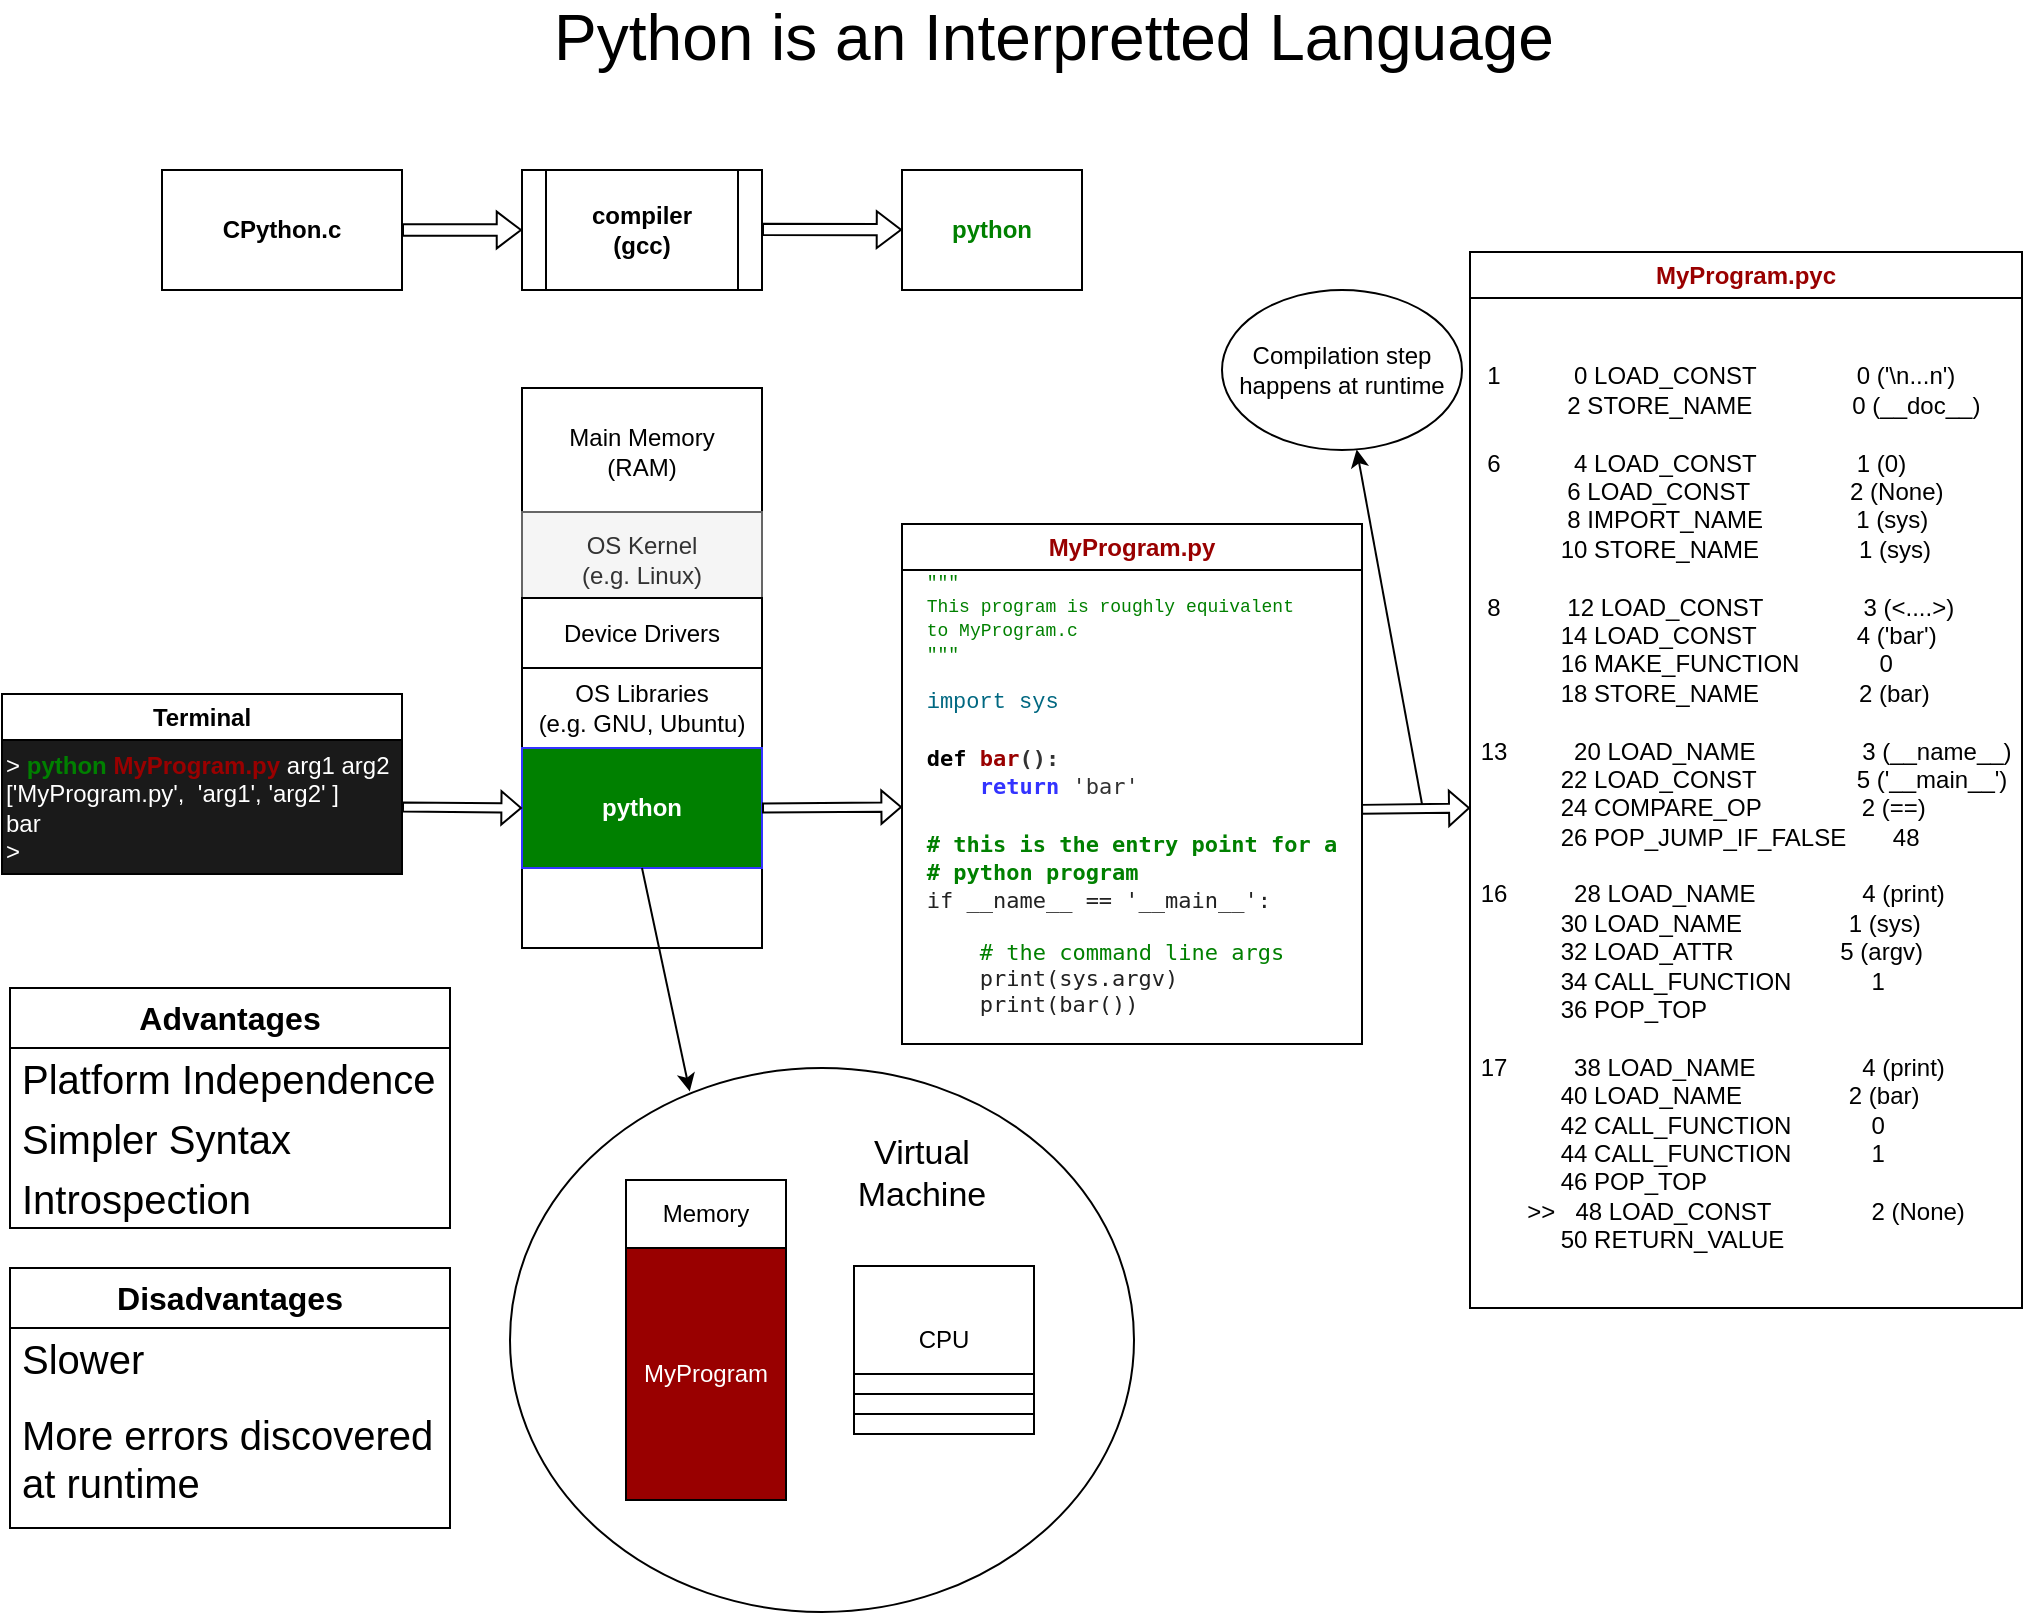 <mxfile version="21.6.8" type="device">
  <diagram id="Y6QhWPbkHoeEa-vTTTj3" name="Page-1">
    <mxGraphModel dx="1461" dy="893" grid="1" gridSize="10" guides="1" tooltips="1" connect="1" arrows="1" fold="1" page="1" pageScale="1" pageWidth="1100" pageHeight="850" background="none" math="0" shadow="0">
      <root>
        <mxCell id="0" />
        <mxCell id="1" parent="0" />
        <mxCell id="wRvB8EkBGP11LalY_vZD-1" value="&lt;b&gt;CPython.c&lt;/b&gt;" style="rounded=0;whiteSpace=wrap;html=1;" vertex="1" parent="1">
          <mxGeometry x="94" y="121" width="120" height="60" as="geometry" />
        </mxCell>
        <mxCell id="wRvB8EkBGP11LalY_vZD-2" value="&lt;font style=&quot;font-size: 32px;&quot;&gt;Python is an Interpretted Language&lt;/font&gt;" style="text;html=1;strokeColor=none;fillColor=none;align=center;verticalAlign=middle;whiteSpace=wrap;rounded=0;" vertex="1" parent="1">
          <mxGeometry x="120" y="40" width="840" height="30" as="geometry" />
        </mxCell>
        <mxCell id="wRvB8EkBGP11LalY_vZD-3" value="&lt;b&gt;compiler&lt;br&gt;(gcc)&lt;/b&gt;" style="shape=process;whiteSpace=wrap;html=1;backgroundOutline=1;" vertex="1" parent="1">
          <mxGeometry x="274" y="121" width="120" height="60" as="geometry" />
        </mxCell>
        <mxCell id="wRvB8EkBGP11LalY_vZD-4" value="" style="shape=flexArrow;endArrow=classic;html=1;rounded=0;width=5.676;endSize=3.711;endWidth=11.709;exitX=1;exitY=0.5;exitDx=0;exitDy=0;" edge="1" parent="1" source="wRvB8EkBGP11LalY_vZD-1">
          <mxGeometry width="50" height="50" relative="1" as="geometry">
            <mxPoint x="214" y="150.64" as="sourcePoint" />
            <mxPoint x="274" y="151" as="targetPoint" />
          </mxGeometry>
        </mxCell>
        <mxCell id="wRvB8EkBGP11LalY_vZD-5" value="" style="shape=flexArrow;endArrow=classic;html=1;rounded=0;width=5.676;endSize=3.711;endWidth=11.709;exitX=1;exitY=0.5;exitDx=0;exitDy=0;" edge="1" parent="1" target="wRvB8EkBGP11LalY_vZD-6">
          <mxGeometry width="50" height="50" relative="1" as="geometry">
            <mxPoint x="394" y="150.67" as="sourcePoint" />
            <mxPoint x="454" y="150.67" as="targetPoint" />
          </mxGeometry>
        </mxCell>
        <mxCell id="wRvB8EkBGP11LalY_vZD-6" value="&lt;b&gt;&lt;font color=&quot;#008000&quot;&gt;python&lt;/font&gt;&lt;/b&gt;" style="rounded=0;whiteSpace=wrap;html=1;" vertex="1" parent="1">
          <mxGeometry x="464" y="121" width="90" height="60" as="geometry" />
        </mxCell>
        <mxCell id="wRvB8EkBGP11LalY_vZD-8" value="&lt;font color=&quot;#990000&quot;&gt;MyProgram.py&lt;/font&gt;" style="swimlane;whiteSpace=wrap;html=1;" vertex="1" parent="1">
          <mxGeometry x="464" y="298" width="230" height="260" as="geometry" />
        </mxCell>
        <mxCell id="wRvB8EkBGP11LalY_vZD-9" value="&lt;div style=&quot;text-align: left;&quot;&gt;&lt;span style=&quot;box-sizing: inherit; font-size: 11px;&quot; class=&quot;hljs-function&quot;&gt;&lt;span style=&quot;box-sizing: inherit;&quot; class=&quot;hljs-keyword&quot;&gt;&lt;div style=&quot;border-color: var(--border-color); font-size: 9px;&quot;&gt;&lt;span style=&quot;color: green; font-family: SFMono-Regular, Consolas, &amp;quot;Liberation Mono&amp;quot;, Menlo, Courier, monospace; background-color: rgb(255, 255, 255);&quot;&gt;&quot;&quot;&quot;&lt;/span&gt;&lt;/div&gt;&lt;div style=&quot;border-color: var(--border-color); font-size: 9px;&quot;&gt;&lt;span style=&quot;color: green; font-family: SFMono-Regular, Consolas, &amp;quot;Liberation Mono&amp;quot;, Menlo, Courier, monospace; background-color: rgb(255, 255, 255);&quot;&gt;This program is roughly equivalent&lt;/span&gt;&lt;br&gt;&lt;/div&gt;&lt;div style=&quot;border-color: var(--border-color); font-size: 9px;&quot;&gt;&lt;span style=&quot;font-weight: bold; font-family: &amp;quot;Red Hat Mono&amp;quot;, monospace; border-color: var(--border-color); box-sizing: inherit; background-color: rgb(255, 255, 255);&quot; class=&quot;hljs-keyword&quot;&gt;&lt;span style=&quot;font-family: SFMono-Regular, Consolas, &amp;quot;Liberation Mono&amp;quot;, Menlo, Courier, monospace; font-weight: 400;&quot;&gt;&lt;font color=&quot;#008000&quot;&gt;to MyProgram.c&lt;/font&gt;&lt;/span&gt;&lt;/span&gt;&lt;/div&gt;&lt;div style=&quot;border-color: var(--border-color); font-size: 9px;&quot;&gt;&lt;span style=&quot;font-weight: bold; font-family: &amp;quot;Red Hat Mono&amp;quot;, monospace; border-color: var(--border-color); box-sizing: inherit; background-color: rgb(255, 255, 255);&quot; class=&quot;hljs-keyword&quot;&gt;&lt;span style=&quot;font-family: SFMono-Regular, Consolas, &amp;quot;Liberation Mono&amp;quot;, Menlo, Courier, monospace; font-weight: 400;&quot;&gt;&lt;font color=&quot;#008000&quot;&gt;&quot;&quot;&quot;&lt;/font&gt;&lt;/span&gt;&lt;/span&gt;&lt;/div&gt;&lt;div style=&quot;border-color: var(--border-color); font-size: 9px;&quot;&gt;&lt;br&gt;&lt;/div&gt;&lt;div style=&quot;border-color: var(--border-color);&quot;&gt;&lt;span style=&quot;font-family: SFMono-Regular, Consolas, &amp;quot;Liberation Mono&amp;quot;, Menlo, Courier, monospace; background-color: rgb(255, 255, 255);&quot;&gt;&lt;font style=&quot;font-size: 11px;&quot; color=&quot;#006881&quot;&gt;import sys&lt;/font&gt;&lt;/span&gt;&lt;/div&gt;&lt;div style=&quot;background-color: initial; font-weight: bold; font-family: &amp;quot;Red Hat Mono&amp;quot;, monospace; font-size: 11px;&quot;&gt;&lt;span style=&quot;border-color: var(--border-color); background-color: initial; box-sizing: inherit; color: rgb(34, 34, 34); font-family: &amp;quot;Red Hat Mono&amp;quot;, monospace; font-size: 11px;&quot; class=&quot;hljs-function&quot;&gt;&lt;span style=&quot;border-color: var(--border-color); box-sizing: inherit; color: rgb(51, 51, 51); font-weight: bold;&quot; class=&quot;hljs-keyword&quot;&gt;&lt;br&gt;&lt;/span&gt;&lt;/span&gt;&lt;/div&gt;&lt;/span&gt;&lt;/span&gt;&lt;/div&gt;&lt;div style=&quot;text-align: left;&quot;&gt;&lt;span style=&quot;background-color: initial; box-sizing: inherit; font-family: &amp;quot;Red Hat Mono&amp;quot;, monospace; font-size: 11px;&quot; class=&quot;hljs-function&quot;&gt;&lt;span style=&quot;box-sizing: inherit; font-weight: bold;&quot; class=&quot;hljs-keyword&quot;&gt;def&lt;/span&gt;&lt;span style=&quot;color: rgb(51, 51, 51); box-sizing: inherit; font-weight: bold;&quot; class=&quot;hljs-keyword&quot;&gt;&amp;nbsp;&lt;/span&gt;&lt;span style=&quot;box-sizing: inherit; font-weight: bold;&quot; class=&quot;hljs-keyword&quot;&gt;&lt;font color=&quot;#990000&quot;&gt;bar&lt;/font&gt;&lt;/span&gt;&lt;span style=&quot;color: rgb(51, 51, 51); box-sizing: inherit; font-weight: bold;&quot; class=&quot;hljs-keyword&quot;&gt;():&lt;/span&gt;&lt;/span&gt;&lt;/div&gt;&lt;div style=&quot;text-align: left;&quot;&gt;&lt;span style=&quot;background-color: initial; box-sizing: inherit; font-family: &amp;quot;Red Hat Mono&amp;quot;, monospace; font-size: 11px;&quot; class=&quot;hljs-function&quot;&gt;&lt;span style=&quot;box-sizing: inherit;&quot; class=&quot;hljs-keyword&quot;&gt;&amp;nbsp; &amp;nbsp;&amp;nbsp;&lt;b style=&quot;color: rgb(51, 51, 255);&quot;&gt;return&lt;/b&gt;&lt;/span&gt;&lt;span style=&quot;color: rgb(51, 51, 51); box-sizing: inherit;&quot; class=&quot;hljs-keyword&quot;&gt; &#39;bar&#39;&lt;/span&gt;&lt;/span&gt;&lt;/div&gt;&lt;div style=&quot;text-align: left;&quot;&gt;&lt;span style=&quot;background-color: initial; box-sizing: inherit; color: rgb(34, 34, 34); font-family: &amp;quot;Red Hat Mono&amp;quot;, monospace; font-size: 11px;&quot; class=&quot;hljs-function&quot;&gt;&lt;span style=&quot;box-sizing: inherit; color: rgb(51, 51, 51); font-weight: bold;&quot; class=&quot;hljs-keyword&quot;&gt;&lt;br&gt;&lt;/span&gt;&lt;/span&gt;&lt;/div&gt;&lt;div style=&quot;text-align: left;&quot;&gt;&lt;span style=&quot;background-color: initial; box-sizing: inherit; font-family: &amp;quot;Red Hat Mono&amp;quot;, monospace; font-size: 11px;&quot; class=&quot;hljs-function&quot;&gt;&lt;span style=&quot;box-sizing: inherit; font-weight: bold;&quot; class=&quot;hljs-keyword&quot;&gt;&lt;font color=&quot;#008000&quot;&gt;# this is the entry point for a&lt;/font&gt;&lt;/span&gt;&lt;/span&gt;&lt;/div&gt;&lt;div style=&quot;text-align: left;&quot;&gt;&lt;span style=&quot;background-color: initial; box-sizing: inherit; font-family: &amp;quot;Red Hat Mono&amp;quot;, monospace; font-size: 11px;&quot; class=&quot;hljs-function&quot;&gt;&lt;span style=&quot;box-sizing: inherit; font-weight: bold;&quot; class=&quot;hljs-keyword&quot;&gt;&lt;font color=&quot;#008000&quot;&gt;# python program&lt;/font&gt;&lt;/span&gt;&lt;/span&gt;&lt;/div&gt;&lt;span style=&quot;font-family: &amp;quot;Red Hat Mono&amp;quot;, monospace; font-style: normal; font-variant-ligatures: normal; font-variant-caps: normal; letter-spacing: normal; orphans: 2; text-indent: 0px; text-transform: none; widows: 2; word-spacing: 0px; -webkit-text-stroke-width: 0px; background-color: rgb(248, 248, 248); text-decoration-thickness: initial; text-decoration-style: initial; text-decoration-color: initial; float: none; font-size: 11px; display: inline !important;&quot;&gt;&lt;div style=&quot;font-weight: 400; color: rgb(34, 34, 34); text-align: left;&quot;&gt;if __name__ == &#39;__main__&#39;:&lt;/div&gt;&lt;div style=&quot;font-weight: 400; color: rgb(34, 34, 34); text-align: left;&quot;&gt;&lt;br&gt;&lt;/div&gt;&lt;div style=&quot;font-weight: 400; text-align: left;&quot;&gt;&lt;span style=&quot;color: rgb(34, 34, 34);&quot;&gt;&amp;nbsp; &amp;nbsp; &lt;/span&gt;&lt;font color=&quot;#008000&quot;&gt;# the command line args&lt;/font&gt;&lt;br&gt;&lt;/div&gt;&lt;div style=&quot;font-weight: 400; color: rgb(34, 34, 34); text-align: left;&quot;&gt;&amp;nbsp; &amp;nbsp; print(sys.argv)&lt;/div&gt;&lt;div style=&quot;font-weight: 400; color: rgb(34, 34, 34); text-align: left;&quot;&gt;&amp;nbsp; &amp;nbsp; print(bar())&lt;/div&gt;&lt;div style=&quot;font-weight: 400; color: rgb(34, 34, 34); text-align: left;&quot;&gt;&lt;br&gt;&lt;/div&gt;&lt;/span&gt;" style="rounded=0;whiteSpace=wrap;html=1;" vertex="1" parent="wRvB8EkBGP11LalY_vZD-8">
          <mxGeometry y="23" width="230" height="237" as="geometry" />
        </mxCell>
        <mxCell id="wRvB8EkBGP11LalY_vZD-10" value="Terminal" style="swimlane;whiteSpace=wrap;html=1;" vertex="1" parent="1">
          <mxGeometry x="14" y="383" width="200" height="90" as="geometry" />
        </mxCell>
        <mxCell id="wRvB8EkBGP11LalY_vZD-13" value="&lt;font style=&quot;&quot; color=&quot;#ffffff&quot;&gt;&amp;gt;&lt;/font&gt; &lt;b&gt;&lt;font color=&quot;#008000&quot;&gt;python&lt;/font&gt;&lt;/b&gt; &lt;b&gt;&lt;font color=&quot;#990000&quot;&gt;MyProgram.py&lt;/font&gt;&lt;font color=&quot;#ffffff&quot;&gt; &lt;/font&gt;&lt;/b&gt;&lt;font color=&quot;#ffffff&quot;&gt;arg1 arg2&lt;/font&gt;&lt;br&gt;&lt;font color=&quot;#ffffff&quot;&gt;[&#39;MyProgram.py&#39;,&amp;nbsp; &#39;arg1&#39;, &#39;arg2&#39; ]&lt;br&gt;bar&lt;br&gt;&amp;gt;&lt;/font&gt;" style="text;html=1;strokeColor=default;fillColor=#1A1A1A;align=left;verticalAlign=middle;whiteSpace=wrap;rounded=0;" vertex="1" parent="wRvB8EkBGP11LalY_vZD-10">
          <mxGeometry y="23" width="200" height="67" as="geometry" />
        </mxCell>
        <mxCell id="wRvB8EkBGP11LalY_vZD-14" value="" style="rounded=0;whiteSpace=wrap;html=1;" vertex="1" parent="1">
          <mxGeometry x="274" y="230" width="120" height="280" as="geometry" />
        </mxCell>
        <mxCell id="wRvB8EkBGP11LalY_vZD-15" value="Main Memory (RAM)" style="rounded=0;whiteSpace=wrap;html=1;strokeColor=none;" vertex="1" parent="1">
          <mxGeometry x="284" y="232" width="100" height="60" as="geometry" />
        </mxCell>
        <mxCell id="wRvB8EkBGP11LalY_vZD-16" value="OS Kernel&lt;br&gt;(e.g. Linux)" style="rounded=0;whiteSpace=wrap;html=1;fillColor=#f5f5f5;fontColor=#333333;strokeColor=#666666;" vertex="1" parent="1">
          <mxGeometry x="274" y="292" width="120" height="48" as="geometry" />
        </mxCell>
        <mxCell id="wRvB8EkBGP11LalY_vZD-17" value="OS Libraries&lt;br&gt;(e.g. GNU, Ubuntu)" style="rounded=0;whiteSpace=wrap;html=1;" vertex="1" parent="1">
          <mxGeometry x="274" y="370" width="120" height="40" as="geometry" />
        </mxCell>
        <mxCell id="wRvB8EkBGP11LalY_vZD-20" value="&lt;b&gt;&lt;font color=&quot;#ffffff&quot;&gt;python&lt;br&gt;&lt;/font&gt;&lt;/b&gt;" style="rounded=0;whiteSpace=wrap;html=1;fillColor=#008000;strokeColor=#3333FF;" vertex="1" parent="1">
          <mxGeometry x="274" y="410" width="120" height="60" as="geometry" />
        </mxCell>
        <mxCell id="wRvB8EkBGP11LalY_vZD-23" value="Device Drivers" style="rounded=0;whiteSpace=wrap;html=1;" vertex="1" parent="1">
          <mxGeometry x="274" y="335" width="120" height="35" as="geometry" />
        </mxCell>
        <mxCell id="wRvB8EkBGP11LalY_vZD-25" value="" style="shape=flexArrow;endArrow=classic;html=1;rounded=0;entryX=0;entryY=0.5;entryDx=0;entryDy=0;width=4.615;endSize=2.934;endWidth=11.074;exitX=1;exitY=0.5;exitDx=0;exitDy=0;" edge="1" parent="1" source="wRvB8EkBGP11LalY_vZD-20" target="wRvB8EkBGP11LalY_vZD-9">
          <mxGeometry width="50" height="50" relative="1" as="geometry">
            <mxPoint x="384" y="470" as="sourcePoint" />
            <mxPoint x="394" y="450" as="targetPoint" />
          </mxGeometry>
        </mxCell>
        <mxCell id="wRvB8EkBGP11LalY_vZD-26" value="" style="shape=flexArrow;endArrow=classic;html=1;rounded=0;entryX=0;entryY=0.5;entryDx=0;entryDy=0;exitX=1;exitY=0.5;exitDx=0;exitDy=0;width=4.615;endSize=2.934;endWidth=11.074;" edge="1" parent="1" source="wRvB8EkBGP11LalY_vZD-13" target="wRvB8EkBGP11LalY_vZD-20">
          <mxGeometry width="50" height="50" relative="1" as="geometry">
            <mxPoint x="394" y="480" as="sourcePoint" />
            <mxPoint x="484" y="295" as="targetPoint" />
          </mxGeometry>
        </mxCell>
        <mxCell id="wRvB8EkBGP11LalY_vZD-29" value="&lt;div&gt;&amp;nbsp; 1&amp;nbsp; &amp;nbsp; &amp;nbsp; &amp;nbsp; &amp;nbsp; &amp;nbsp;0 LOAD_CONST&amp;nbsp; &amp;nbsp; &amp;nbsp; &amp;nbsp; &amp;nbsp; &amp;nbsp; &amp;nbsp; &amp;nbsp;0 (&#39;\n...n&#39;)&lt;/div&gt;&lt;div&gt;&amp;nbsp; &amp;nbsp; &amp;nbsp; &amp;nbsp; &amp;nbsp; &amp;nbsp; &amp;nbsp; 2 STORE_NAME&amp;nbsp; &amp;nbsp; &amp;nbsp; &amp;nbsp; &amp;nbsp; &amp;nbsp; &amp;nbsp; &amp;nbsp;0 (__doc__)&lt;/div&gt;&lt;div&gt;&lt;br&gt;&lt;/div&gt;&lt;div&gt;&amp;nbsp; 6&amp;nbsp; &amp;nbsp; &amp;nbsp; &amp;nbsp; &amp;nbsp; &amp;nbsp;4 LOAD_CONST&amp;nbsp; &amp;nbsp; &amp;nbsp; &amp;nbsp; &amp;nbsp; &amp;nbsp; &amp;nbsp; &amp;nbsp;1 (0)&lt;/div&gt;&lt;div&gt;&amp;nbsp; &amp;nbsp; &amp;nbsp; &amp;nbsp; &amp;nbsp; &amp;nbsp; &amp;nbsp; 6 LOAD_CONST&amp;nbsp; &amp;nbsp; &amp;nbsp; &amp;nbsp; &amp;nbsp; &amp;nbsp; &amp;nbsp; &amp;nbsp;2 (None)&lt;/div&gt;&lt;div&gt;&amp;nbsp; &amp;nbsp; &amp;nbsp; &amp;nbsp; &amp;nbsp; &amp;nbsp; &amp;nbsp; 8 IMPORT_NAME&amp;nbsp; &amp;nbsp; &amp;nbsp; &amp;nbsp; &amp;nbsp; &amp;nbsp; &amp;nbsp; 1 (sys)&lt;/div&gt;&lt;div&gt;&amp;nbsp; &amp;nbsp; &amp;nbsp; &amp;nbsp; &amp;nbsp; &amp;nbsp; &amp;nbsp;10 STORE_NAME&amp;nbsp; &amp;nbsp; &amp;nbsp; &amp;nbsp; &amp;nbsp; &amp;nbsp; &amp;nbsp; &amp;nbsp;1 (sys)&lt;/div&gt;&lt;div&gt;&lt;br&gt;&lt;/div&gt;&lt;div&gt;&amp;nbsp; 8&amp;nbsp; &amp;nbsp; &amp;nbsp; &amp;nbsp; &amp;nbsp; 12 LOAD_CONST&amp;nbsp; &amp;nbsp; &amp;nbsp; &amp;nbsp; &amp;nbsp; &amp;nbsp; &amp;nbsp; &amp;nbsp;3 (&amp;lt;....&amp;gt;)&lt;/div&gt;&lt;div&gt;&amp;nbsp; &amp;nbsp; &amp;nbsp; &amp;nbsp; &amp;nbsp; &amp;nbsp; &amp;nbsp;14 LOAD_CONST&amp;nbsp; &amp;nbsp; &amp;nbsp; &amp;nbsp; &amp;nbsp; &amp;nbsp; &amp;nbsp; &amp;nbsp;4 (&#39;bar&#39;)&lt;/div&gt;&lt;div&gt;&amp;nbsp; &amp;nbsp; &amp;nbsp; &amp;nbsp; &amp;nbsp; &amp;nbsp; &amp;nbsp;16 MAKE_FUNCTION&amp;nbsp; &amp;nbsp; &amp;nbsp; &amp;nbsp; &amp;nbsp; &amp;nbsp; 0&lt;/div&gt;&lt;div&gt;&amp;nbsp; &amp;nbsp; &amp;nbsp; &amp;nbsp; &amp;nbsp; &amp;nbsp; &amp;nbsp;18 STORE_NAME&amp;nbsp; &amp;nbsp; &amp;nbsp; &amp;nbsp; &amp;nbsp; &amp;nbsp; &amp;nbsp; &amp;nbsp;2 (bar)&lt;/div&gt;&lt;div&gt;&lt;br&gt;&lt;/div&gt;&lt;div&gt;&amp;nbsp;13&amp;nbsp; &amp;nbsp; &amp;nbsp; &amp;nbsp; &amp;nbsp; 20 LOAD_NAME&amp;nbsp; &amp;nbsp; &amp;nbsp; &amp;nbsp; &amp;nbsp; &amp;nbsp; &amp;nbsp; &amp;nbsp; 3 (__name__)&lt;/div&gt;&lt;div&gt;&amp;nbsp; &amp;nbsp; &amp;nbsp; &amp;nbsp; &amp;nbsp; &amp;nbsp; &amp;nbsp;22 LOAD_CONST&amp;nbsp; &amp;nbsp; &amp;nbsp; &amp;nbsp; &amp;nbsp; &amp;nbsp; &amp;nbsp; &amp;nbsp;5 (&#39;__main__&#39;)&lt;/div&gt;&lt;div&gt;&amp;nbsp; &amp;nbsp; &amp;nbsp; &amp;nbsp; &amp;nbsp; &amp;nbsp; &amp;nbsp;24 COMPARE_OP&amp;nbsp; &amp;nbsp; &amp;nbsp; &amp;nbsp; &amp;nbsp; &amp;nbsp; &amp;nbsp; &amp;nbsp;2 (==)&lt;/div&gt;&lt;div&gt;&amp;nbsp; &amp;nbsp; &amp;nbsp; &amp;nbsp; &amp;nbsp; &amp;nbsp; &amp;nbsp;26 POP_JUMP_IF_FALSE&amp;nbsp; &amp;nbsp; &amp;nbsp; &amp;nbsp;48&lt;/div&gt;&lt;div&gt;&lt;br&gt;&lt;/div&gt;&lt;div&gt;&amp;nbsp;16&amp;nbsp; &amp;nbsp; &amp;nbsp; &amp;nbsp; &amp;nbsp; 28 LOAD_NAME&amp;nbsp; &amp;nbsp; &amp;nbsp; &amp;nbsp; &amp;nbsp; &amp;nbsp; &amp;nbsp; &amp;nbsp; 4 (print)&lt;/div&gt;&lt;div&gt;&amp;nbsp; &amp;nbsp; &amp;nbsp; &amp;nbsp; &amp;nbsp; &amp;nbsp; &amp;nbsp;30 LOAD_NAME&amp;nbsp; &amp;nbsp; &amp;nbsp; &amp;nbsp; &amp;nbsp; &amp;nbsp; &amp;nbsp; &amp;nbsp; 1 (sys)&lt;/div&gt;&lt;div&gt;&amp;nbsp; &amp;nbsp; &amp;nbsp; &amp;nbsp; &amp;nbsp; &amp;nbsp; &amp;nbsp;32 LOAD_ATTR&amp;nbsp; &amp;nbsp; &amp;nbsp; &amp;nbsp; &amp;nbsp; &amp;nbsp; &amp;nbsp; &amp;nbsp; 5 (argv)&lt;/div&gt;&lt;div&gt;&amp;nbsp; &amp;nbsp; &amp;nbsp; &amp;nbsp; &amp;nbsp; &amp;nbsp; &amp;nbsp;34 CALL_FUNCTION&amp;nbsp; &amp;nbsp; &amp;nbsp; &amp;nbsp; &amp;nbsp; &amp;nbsp; 1&lt;/div&gt;&lt;div&gt;&amp;nbsp; &amp;nbsp; &amp;nbsp; &amp;nbsp; &amp;nbsp; &amp;nbsp; &amp;nbsp;36 POP_TOP&lt;/div&gt;&lt;div&gt;&lt;br&gt;&lt;/div&gt;&lt;div&gt;&amp;nbsp;17&amp;nbsp; &amp;nbsp; &amp;nbsp; &amp;nbsp; &amp;nbsp; 38 LOAD_NAME&amp;nbsp; &amp;nbsp; &amp;nbsp; &amp;nbsp; &amp;nbsp; &amp;nbsp; &amp;nbsp; &amp;nbsp; 4 (print)&lt;/div&gt;&lt;div&gt;&amp;nbsp; &amp;nbsp; &amp;nbsp; &amp;nbsp; &amp;nbsp; &amp;nbsp; &amp;nbsp;40 LOAD_NAME&amp;nbsp; &amp;nbsp; &amp;nbsp; &amp;nbsp; &amp;nbsp; &amp;nbsp; &amp;nbsp; &amp;nbsp; 2 (bar)&lt;/div&gt;&lt;div&gt;&amp;nbsp; &amp;nbsp; &amp;nbsp; &amp;nbsp; &amp;nbsp; &amp;nbsp; &amp;nbsp;42 CALL_FUNCTION&amp;nbsp; &amp;nbsp; &amp;nbsp; &amp;nbsp; &amp;nbsp; &amp;nbsp; 0&lt;/div&gt;&lt;div&gt;&amp;nbsp; &amp;nbsp; &amp;nbsp; &amp;nbsp; &amp;nbsp; &amp;nbsp; &amp;nbsp;44 CALL_FUNCTION&amp;nbsp; &amp;nbsp; &amp;nbsp; &amp;nbsp; &amp;nbsp; &amp;nbsp; 1&lt;/div&gt;&lt;div&gt;&amp;nbsp; &amp;nbsp; &amp;nbsp; &amp;nbsp; &amp;nbsp; &amp;nbsp; &amp;nbsp;46 POP_TOP&lt;/div&gt;&lt;div&gt;&amp;nbsp; &amp;nbsp; &amp;nbsp; &amp;nbsp; &amp;gt;&amp;gt;&amp;nbsp; &amp;nbsp;48 LOAD_CONST&amp;nbsp; &amp;nbsp; &amp;nbsp; &amp;nbsp; &amp;nbsp; &amp;nbsp; &amp;nbsp; &amp;nbsp;2 (None)&lt;/div&gt;&lt;div&gt;&amp;nbsp; &amp;nbsp; &amp;nbsp; &amp;nbsp; &amp;nbsp; &amp;nbsp; &amp;nbsp;50 RETURN_VALUE&lt;/div&gt;" style="text;html=1;strokeColor=none;fillColor=default;align=left;verticalAlign=middle;whiteSpace=wrap;rounded=0;" vertex="1" parent="1">
          <mxGeometry x="748" y="180" width="275" height="520" as="geometry" />
        </mxCell>
        <mxCell id="wRvB8EkBGP11LalY_vZD-30" value="" style="shape=flexArrow;endArrow=classic;html=1;rounded=0;entryX=0;entryY=0.5;entryDx=0;entryDy=0;exitX=0.998;exitY=0.505;exitDx=0;exitDy=0;exitPerimeter=0;width=4.483;endSize=2.993;endWidth=12.158;" edge="1" parent="1" source="wRvB8EkBGP11LalY_vZD-9" target="wRvB8EkBGP11LalY_vZD-29">
          <mxGeometry width="50" height="50" relative="1" as="geometry">
            <mxPoint x="690" y="427" as="sourcePoint" />
            <mxPoint x="630" y="380" as="targetPoint" />
          </mxGeometry>
        </mxCell>
        <mxCell id="wRvB8EkBGP11LalY_vZD-31" value="&lt;font color=&quot;#990000&quot;&gt;MyProgram.pyc&lt;/font&gt;" style="swimlane;whiteSpace=wrap;html=1;" vertex="1" parent="1">
          <mxGeometry x="748" y="162" width="276" height="528" as="geometry" />
        </mxCell>
        <mxCell id="wRvB8EkBGP11LalY_vZD-33" value="&lt;b&gt;&lt;font style=&quot;font-size: 16px;&quot;&gt;Advantages&lt;/font&gt;&lt;/b&gt;" style="swimlane;fontStyle=0;childLayout=stackLayout;horizontal=1;startSize=30;horizontalStack=0;resizeParent=1;resizeParentMax=0;resizeLast=0;collapsible=1;marginBottom=0;whiteSpace=wrap;html=1;" vertex="1" parent="1">
          <mxGeometry x="18" y="530" width="220" height="120" as="geometry" />
        </mxCell>
        <mxCell id="wRvB8EkBGP11LalY_vZD-34" value="&lt;font style=&quot;font-size: 20px;&quot;&gt;Platform Independence&lt;/font&gt;" style="text;strokeColor=none;fillColor=none;align=left;verticalAlign=middle;spacingLeft=4;spacingRight=4;overflow=hidden;points=[[0,0.5],[1,0.5]];portConstraint=eastwest;rotatable=0;whiteSpace=wrap;html=1;" vertex="1" parent="wRvB8EkBGP11LalY_vZD-33">
          <mxGeometry y="30" width="220" height="30" as="geometry" />
        </mxCell>
        <mxCell id="wRvB8EkBGP11LalY_vZD-35" value="&lt;font style=&quot;font-size: 20px;&quot;&gt;Simpler Syntax&lt;/font&gt;" style="text;strokeColor=none;fillColor=none;align=left;verticalAlign=middle;spacingLeft=4;spacingRight=4;overflow=hidden;points=[[0,0.5],[1,0.5]];portConstraint=eastwest;rotatable=0;whiteSpace=wrap;html=1;" vertex="1" parent="wRvB8EkBGP11LalY_vZD-33">
          <mxGeometry y="60" width="220" height="30" as="geometry" />
        </mxCell>
        <mxCell id="wRvB8EkBGP11LalY_vZD-36" value="&lt;font style=&quot;font-size: 20px;&quot;&gt;Introspection&lt;/font&gt;" style="text;strokeColor=none;fillColor=none;align=left;verticalAlign=middle;spacingLeft=4;spacingRight=4;overflow=hidden;points=[[0,0.5],[1,0.5]];portConstraint=eastwest;rotatable=0;whiteSpace=wrap;html=1;" vertex="1" parent="wRvB8EkBGP11LalY_vZD-33">
          <mxGeometry y="90" width="220" height="30" as="geometry" />
        </mxCell>
        <mxCell id="wRvB8EkBGP11LalY_vZD-37" value="" style="ellipse;whiteSpace=wrap;html=1;" vertex="1" parent="1">
          <mxGeometry x="268" y="570" width="312" height="272" as="geometry" />
        </mxCell>
        <mxCell id="wRvB8EkBGP11LalY_vZD-38" value="" style="endArrow=classic;html=1;rounded=0;entryX=0.288;entryY=0.043;entryDx=0;entryDy=0;exitX=0.5;exitY=1;exitDx=0;exitDy=0;entryPerimeter=0;" edge="1" parent="1" source="wRvB8EkBGP11LalY_vZD-20" target="wRvB8EkBGP11LalY_vZD-37">
          <mxGeometry width="50" height="50" relative="1" as="geometry">
            <mxPoint x="580" y="540" as="sourcePoint" />
            <mxPoint x="630" y="490" as="targetPoint" />
          </mxGeometry>
        </mxCell>
        <mxCell id="wRvB8EkBGP11LalY_vZD-39" value="&lt;b&gt;&lt;font style=&quot;font-size: 16px;&quot;&gt;Disadvantages&lt;/font&gt;&lt;/b&gt;" style="swimlane;fontStyle=0;childLayout=stackLayout;horizontal=1;startSize=30;horizontalStack=0;resizeParent=1;resizeParentMax=0;resizeLast=0;collapsible=1;marginBottom=0;whiteSpace=wrap;html=1;" vertex="1" parent="1">
          <mxGeometry x="18" y="670" width="220" height="130" as="geometry" />
        </mxCell>
        <mxCell id="wRvB8EkBGP11LalY_vZD-40" value="&lt;font style=&quot;font-size: 20px;&quot;&gt;Slower&lt;/font&gt;" style="text;strokeColor=none;fillColor=none;align=left;verticalAlign=middle;spacingLeft=4;spacingRight=4;overflow=hidden;points=[[0,0.5],[1,0.5]];portConstraint=eastwest;rotatable=0;whiteSpace=wrap;html=1;" vertex="1" parent="wRvB8EkBGP11LalY_vZD-39">
          <mxGeometry y="30" width="220" height="30" as="geometry" />
        </mxCell>
        <mxCell id="wRvB8EkBGP11LalY_vZD-41" value="&lt;font style=&quot;font-size: 20px;&quot;&gt;More errors discovered at runtime&lt;/font&gt;" style="text;strokeColor=none;fillColor=none;align=left;verticalAlign=middle;spacingLeft=4;spacingRight=4;overflow=hidden;points=[[0,0.5],[1,0.5]];portConstraint=eastwest;rotatable=0;whiteSpace=wrap;html=1;" vertex="1" parent="wRvB8EkBGP11LalY_vZD-39">
          <mxGeometry y="60" width="220" height="70" as="geometry" />
        </mxCell>
        <mxCell id="wRvB8EkBGP11LalY_vZD-43" value="" style="endArrow=classic;html=1;rounded=0;" edge="1" parent="1" target="wRvB8EkBGP11LalY_vZD-44">
          <mxGeometry width="50" height="50" relative="1" as="geometry">
            <mxPoint x="724" y="438" as="sourcePoint" />
            <mxPoint x="700" y="220" as="targetPoint" />
          </mxGeometry>
        </mxCell>
        <mxCell id="wRvB8EkBGP11LalY_vZD-44" value="Compilation step happens at runtime" style="ellipse;whiteSpace=wrap;html=1;" vertex="1" parent="1">
          <mxGeometry x="624" y="181" width="120" height="80" as="geometry" />
        </mxCell>
        <mxCell id="wRvB8EkBGP11LalY_vZD-45" value="" style="rounded=0;whiteSpace=wrap;html=1;" vertex="1" parent="1">
          <mxGeometry x="326" y="626" width="80" height="160" as="geometry" />
        </mxCell>
        <mxCell id="wRvB8EkBGP11LalY_vZD-46" value="Memory" style="text;html=1;strokeColor=none;fillColor=none;align=center;verticalAlign=middle;whiteSpace=wrap;rounded=0;" vertex="1" parent="1">
          <mxGeometry x="326" y="626" width="80" height="34" as="geometry" />
        </mxCell>
        <mxCell id="wRvB8EkBGP11LalY_vZD-47" value="&lt;font color=&quot;#ffffff&quot;&gt;MyProgram&lt;/font&gt;" style="rounded=0;whiteSpace=wrap;html=1;fillColor=#990000;" vertex="1" parent="1">
          <mxGeometry x="326" y="660" width="80" height="126" as="geometry" />
        </mxCell>
        <mxCell id="wRvB8EkBGP11LalY_vZD-48" value="CPU" style="rounded=0;whiteSpace=wrap;html=1;" vertex="1" parent="1">
          <mxGeometry x="440" y="669" width="90" height="74" as="geometry" />
        </mxCell>
        <mxCell id="wRvB8EkBGP11LalY_vZD-49" value="" style="rounded=0;whiteSpace=wrap;html=1;" vertex="1" parent="1">
          <mxGeometry x="440" y="733" width="90" height="10" as="geometry" />
        </mxCell>
        <mxCell id="wRvB8EkBGP11LalY_vZD-51" value="" style="rounded=0;whiteSpace=wrap;html=1;" vertex="1" parent="1">
          <mxGeometry x="440" y="723" width="90" height="10" as="geometry" />
        </mxCell>
        <mxCell id="wRvB8EkBGP11LalY_vZD-52" value="" style="rounded=0;whiteSpace=wrap;html=1;" vertex="1" parent="1">
          <mxGeometry x="440" y="743" width="90" height="10" as="geometry" />
        </mxCell>
        <mxCell id="wRvB8EkBGP11LalY_vZD-53" value="&lt;font style=&quot;font-size: 17px;&quot;&gt;Virtual Machine&lt;/font&gt;" style="text;html=1;strokeColor=none;fillColor=none;align=center;verticalAlign=middle;whiteSpace=wrap;rounded=0;" vertex="1" parent="1">
          <mxGeometry x="434" y="603" width="80" height="40" as="geometry" />
        </mxCell>
      </root>
    </mxGraphModel>
  </diagram>
</mxfile>

